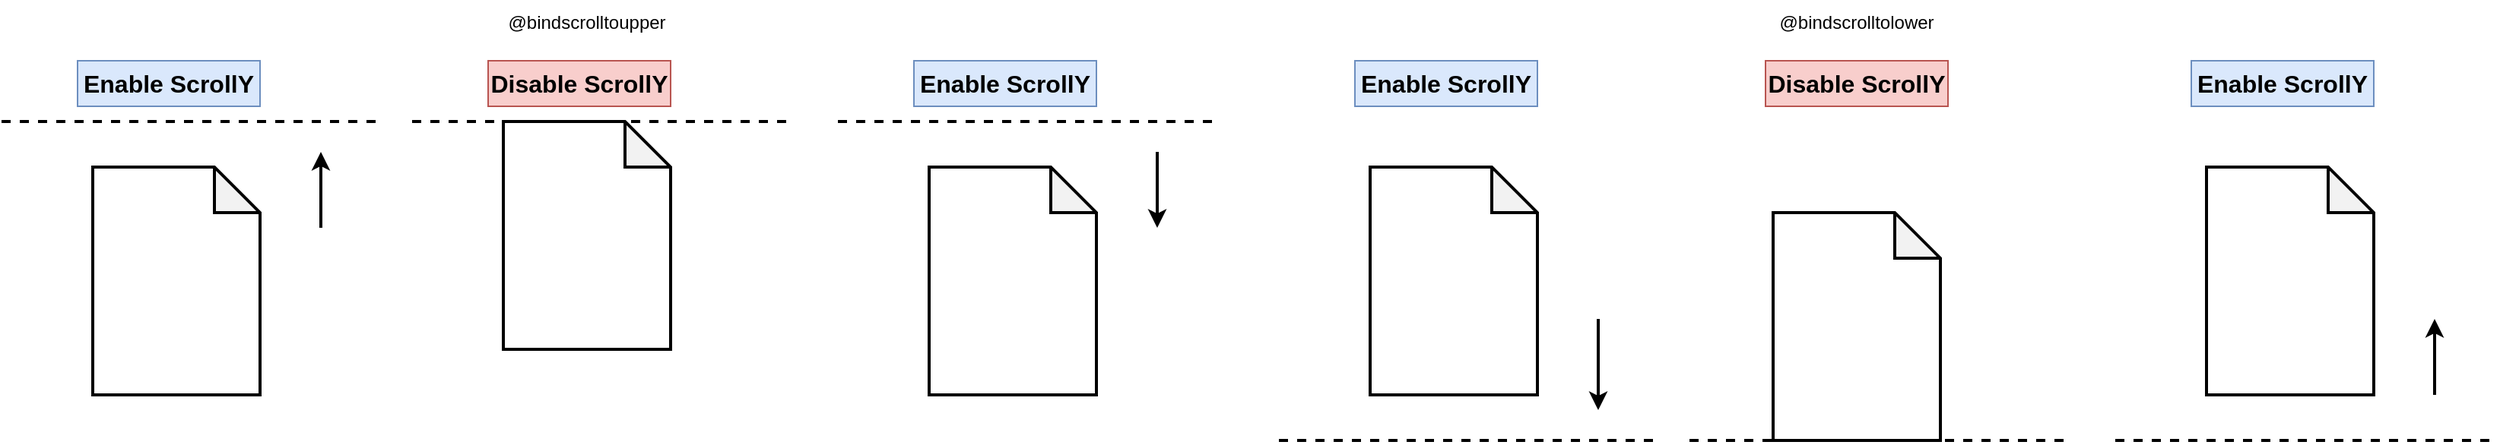 <mxfile version="20.8.13" type="github">
  <diagram name="第 1 页" id="N_1-ptxAEDVDrPPMZSto">
    <mxGraphModel dx="1908" dy="1024" grid="1" gridSize="10" guides="1" tooltips="1" connect="1" arrows="1" fold="1" page="1" pageScale="1" pageWidth="827" pageHeight="1169" math="0" shadow="0">
      <root>
        <mxCell id="0" />
        <mxCell id="1" parent="0" />
        <mxCell id="ybDDXBpEyTeO50SM8f8p-1" value="" style="shape=note;whiteSpace=wrap;html=1;backgroundOutline=1;darkOpacity=0.05;strokeWidth=2;" vertex="1" parent="1">
          <mxGeometry x="100" y="170" width="110" height="150" as="geometry" />
        </mxCell>
        <mxCell id="ybDDXBpEyTeO50SM8f8p-2" value="" style="endArrow=none;html=1;rounded=0;strokeWidth=2;dashed=1;" edge="1" parent="1">
          <mxGeometry width="50" height="50" relative="1" as="geometry">
            <mxPoint x="40" y="140" as="sourcePoint" />
            <mxPoint x="290" y="140" as="targetPoint" />
          </mxGeometry>
        </mxCell>
        <mxCell id="ybDDXBpEyTeO50SM8f8p-4" value="&lt;span style=&quot;font-size: 16px;&quot;&gt;&lt;b&gt;Enable ScrollY&lt;/b&gt;&lt;/span&gt;" style="text;html=1;strokeColor=#6c8ebf;fillColor=#dae8fc;align=center;verticalAlign=middle;whiteSpace=wrap;rounded=0;" vertex="1" parent="1">
          <mxGeometry x="90" y="100" width="120" height="30" as="geometry" />
        </mxCell>
        <mxCell id="ybDDXBpEyTeO50SM8f8p-5" value="" style="shape=note;whiteSpace=wrap;html=1;backgroundOutline=1;darkOpacity=0.05;strokeWidth=2;" vertex="1" parent="1">
          <mxGeometry x="370" y="140" width="110" height="150" as="geometry" />
        </mxCell>
        <mxCell id="ybDDXBpEyTeO50SM8f8p-6" value="" style="endArrow=none;html=1;rounded=0;strokeWidth=2;dashed=1;" edge="1" parent="1">
          <mxGeometry width="50" height="50" relative="1" as="geometry">
            <mxPoint x="310" y="140" as="sourcePoint" />
            <mxPoint x="560" y="140" as="targetPoint" />
          </mxGeometry>
        </mxCell>
        <mxCell id="ybDDXBpEyTeO50SM8f8p-7" value="&lt;span style=&quot;font-size: 16px;&quot;&gt;&lt;b&gt;Disable ScrollY&lt;/b&gt;&lt;/span&gt;" style="text;html=1;strokeColor=#b85450;fillColor=#f8cecc;align=center;verticalAlign=middle;whiteSpace=wrap;rounded=0;" vertex="1" parent="1">
          <mxGeometry x="360" y="100" width="120" height="30" as="geometry" />
        </mxCell>
        <mxCell id="ybDDXBpEyTeO50SM8f8p-8" value="" style="endArrow=classic;html=1;rounded=0;strokeWidth=2;" edge="1" parent="1">
          <mxGeometry width="50" height="50" relative="1" as="geometry">
            <mxPoint x="250" y="210" as="sourcePoint" />
            <mxPoint x="250" y="160" as="targetPoint" />
          </mxGeometry>
        </mxCell>
        <mxCell id="ybDDXBpEyTeO50SM8f8p-9" value="" style="shape=note;whiteSpace=wrap;html=1;backgroundOutline=1;darkOpacity=0.05;strokeWidth=2;" vertex="1" parent="1">
          <mxGeometry x="650" y="170" width="110" height="150" as="geometry" />
        </mxCell>
        <mxCell id="ybDDXBpEyTeO50SM8f8p-10" value="" style="endArrow=none;html=1;rounded=0;strokeWidth=2;dashed=1;" edge="1" parent="1">
          <mxGeometry width="50" height="50" relative="1" as="geometry">
            <mxPoint x="590" y="140" as="sourcePoint" />
            <mxPoint x="840" y="140" as="targetPoint" />
          </mxGeometry>
        </mxCell>
        <mxCell id="ybDDXBpEyTeO50SM8f8p-11" value="&lt;span style=&quot;font-size: 16px;&quot;&gt;&lt;b&gt;Enable ScrollY&lt;/b&gt;&lt;/span&gt;" style="text;html=1;strokeColor=#6c8ebf;fillColor=#dae8fc;align=center;verticalAlign=middle;whiteSpace=wrap;rounded=0;" vertex="1" parent="1">
          <mxGeometry x="640" y="100" width="120" height="30" as="geometry" />
        </mxCell>
        <mxCell id="ybDDXBpEyTeO50SM8f8p-12" value="" style="endArrow=classic;html=1;rounded=0;strokeWidth=2;" edge="1" parent="1">
          <mxGeometry width="50" height="50" relative="1" as="geometry">
            <mxPoint x="800" y="160" as="sourcePoint" />
            <mxPoint x="800" y="210" as="targetPoint" />
          </mxGeometry>
        </mxCell>
        <mxCell id="ybDDXBpEyTeO50SM8f8p-35" value="" style="shape=note;whiteSpace=wrap;html=1;backgroundOutline=1;darkOpacity=0.05;strokeWidth=2;" vertex="1" parent="1">
          <mxGeometry x="940" y="170" width="110" height="150" as="geometry" />
        </mxCell>
        <mxCell id="ybDDXBpEyTeO50SM8f8p-36" value="" style="endArrow=none;html=1;rounded=0;strokeWidth=2;dashed=1;" edge="1" parent="1">
          <mxGeometry width="50" height="50" relative="1" as="geometry">
            <mxPoint x="880" y="350" as="sourcePoint" />
            <mxPoint x="1130.0" y="350" as="targetPoint" />
          </mxGeometry>
        </mxCell>
        <mxCell id="ybDDXBpEyTeO50SM8f8p-37" value="&lt;span style=&quot;font-size: 16px;&quot;&gt;&lt;b&gt;Enable ScrollY&lt;/b&gt;&lt;/span&gt;" style="text;html=1;strokeColor=#6c8ebf;fillColor=#dae8fc;align=center;verticalAlign=middle;whiteSpace=wrap;rounded=0;" vertex="1" parent="1">
          <mxGeometry x="930" y="100" width="120" height="30" as="geometry" />
        </mxCell>
        <mxCell id="ybDDXBpEyTeO50SM8f8p-38" value="" style="shape=note;whiteSpace=wrap;html=1;backgroundOutline=1;darkOpacity=0.05;strokeWidth=2;" vertex="1" parent="1">
          <mxGeometry x="1205" y="200" width="110" height="150" as="geometry" />
        </mxCell>
        <mxCell id="ybDDXBpEyTeO50SM8f8p-39" value="" style="endArrow=none;html=1;rounded=0;strokeWidth=2;dashed=1;" edge="1" parent="1">
          <mxGeometry width="50" height="50" relative="1" as="geometry">
            <mxPoint x="1150.0" y="350" as="sourcePoint" />
            <mxPoint x="1400" y="350" as="targetPoint" />
          </mxGeometry>
        </mxCell>
        <mxCell id="ybDDXBpEyTeO50SM8f8p-40" value="&lt;span style=&quot;font-size: 16px;&quot;&gt;&lt;b&gt;Disable ScrollY&lt;/b&gt;&lt;/span&gt;" style="text;html=1;strokeColor=#b85450;fillColor=#f8cecc;align=center;verticalAlign=middle;whiteSpace=wrap;rounded=0;" vertex="1" parent="1">
          <mxGeometry x="1200" y="100" width="120" height="30" as="geometry" />
        </mxCell>
        <mxCell id="ybDDXBpEyTeO50SM8f8p-41" value="" style="endArrow=classic;html=1;rounded=0;strokeWidth=2;" edge="1" parent="1">
          <mxGeometry width="50" height="50" relative="1" as="geometry">
            <mxPoint x="1090.0" y="270" as="sourcePoint" />
            <mxPoint x="1090" y="330" as="targetPoint" />
          </mxGeometry>
        </mxCell>
        <mxCell id="ybDDXBpEyTeO50SM8f8p-42" value="" style="shape=note;whiteSpace=wrap;html=1;backgroundOutline=1;darkOpacity=0.05;strokeWidth=2;" vertex="1" parent="1">
          <mxGeometry x="1490" y="170" width="110" height="150" as="geometry" />
        </mxCell>
        <mxCell id="ybDDXBpEyTeO50SM8f8p-43" value="" style="endArrow=none;html=1;rounded=0;strokeWidth=2;dashed=1;" edge="1" parent="1">
          <mxGeometry width="50" height="50" relative="1" as="geometry">
            <mxPoint x="1430" y="350" as="sourcePoint" />
            <mxPoint x="1680" y="350" as="targetPoint" />
          </mxGeometry>
        </mxCell>
        <mxCell id="ybDDXBpEyTeO50SM8f8p-44" value="&lt;span style=&quot;font-size: 16px;&quot;&gt;&lt;b&gt;Enable ScrollY&lt;/b&gt;&lt;/span&gt;" style="text;html=1;strokeColor=#6c8ebf;fillColor=#dae8fc;align=center;verticalAlign=middle;whiteSpace=wrap;rounded=0;" vertex="1" parent="1">
          <mxGeometry x="1480" y="100" width="120" height="30" as="geometry" />
        </mxCell>
        <mxCell id="ybDDXBpEyTeO50SM8f8p-45" value="" style="endArrow=classic;html=1;rounded=0;strokeWidth=2;" edge="1" parent="1">
          <mxGeometry width="50" height="50" relative="1" as="geometry">
            <mxPoint x="1640" y="320" as="sourcePoint" />
            <mxPoint x="1640" y="270" as="targetPoint" />
          </mxGeometry>
        </mxCell>
        <mxCell id="ybDDXBpEyTeO50SM8f8p-46" value="@bindscrolltoupper" style="text;html=1;strokeColor=none;fillColor=none;align=center;verticalAlign=middle;whiteSpace=wrap;rounded=0;" vertex="1" parent="1">
          <mxGeometry x="395" y="60" width="60" height="30" as="geometry" />
        </mxCell>
        <mxCell id="ybDDXBpEyTeO50SM8f8p-47" value="@bindscrolltolower" style="text;html=1;strokeColor=none;fillColor=none;align=center;verticalAlign=middle;whiteSpace=wrap;rounded=0;" vertex="1" parent="1">
          <mxGeometry x="1230" y="60" width="60" height="30" as="geometry" />
        </mxCell>
      </root>
    </mxGraphModel>
  </diagram>
</mxfile>
